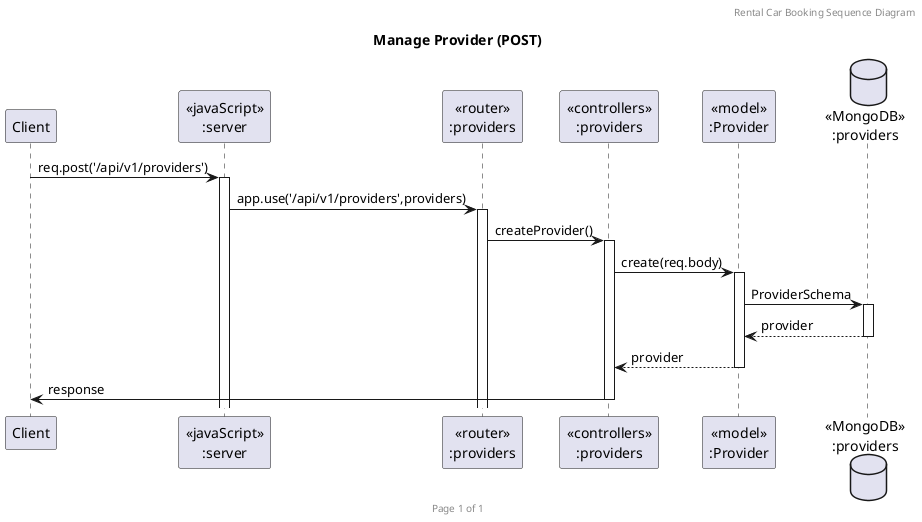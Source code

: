 @startuml Manage Provider (POST)

header Rental Car Booking Sequence Diagram
footer Page %page% of %lastpage%
title "Manage Provider (POST)"

participant "Client" as client
participant "<<javaScript>>\n:server" as server
participant "<<router>>\n:providers" as routerProviders
participant "<<controllers>>\n:providers" as controllersProviders
participant "<<model>>\n:Provider" as modelProvider
database "<<MongoDB>>\n:providers" as ProvidersDatabase

client->server ++:req.post('/api/v1/providers')
server->routerProviders ++:app.use('/api/v1/providers',providers)
routerProviders -> controllersProviders ++:createProvider()
controllersProviders->modelProvider ++:create(req.body)
modelProvider ->ProvidersDatabase ++: ProviderSchema
ProvidersDatabase --> modelProvider --: provider
controllersProviders <-- modelProvider --:provider
controllersProviders->client --:response

@enduml